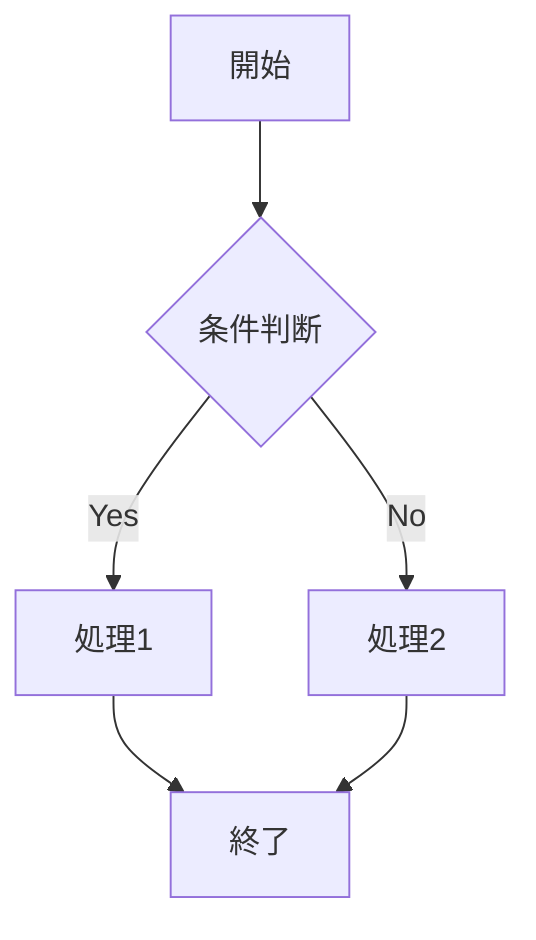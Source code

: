 graph TD
    A[開始] --> B{条件判断}
    B -->|Yes| C[処理1]
    B -->|No| D[処理2]
    C --> E[終了]
    D --> E